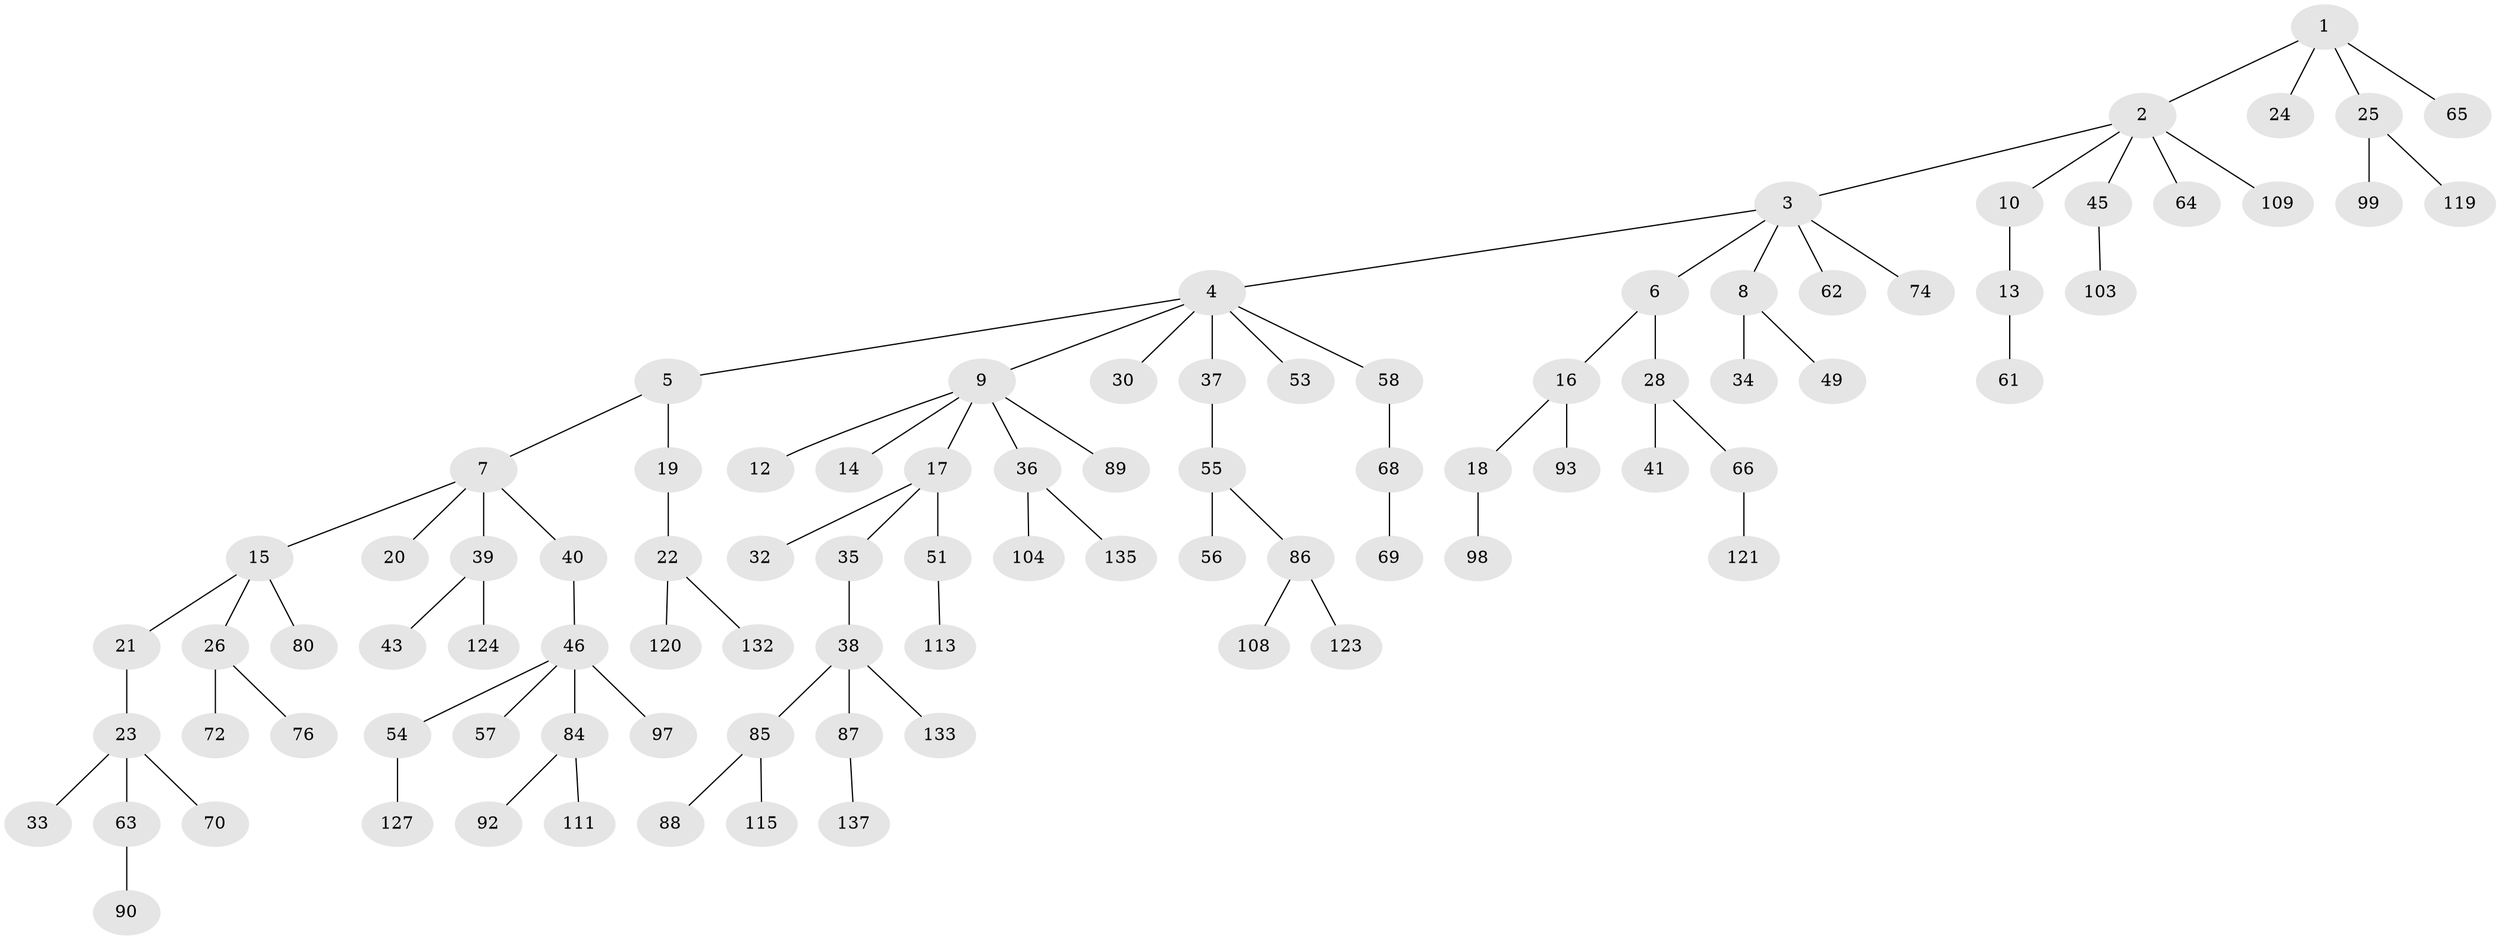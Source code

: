 // original degree distribution, {4: 0.09352517985611511, 5: 0.014388489208633094, 6: 0.02877697841726619, 3: 0.1223021582733813, 2: 0.2589928057553957, 1: 0.48201438848920863}
// Generated by graph-tools (version 1.1) at 2025/11/02/27/25 16:11:25]
// undirected, 90 vertices, 89 edges
graph export_dot {
graph [start="1"]
  node [color=gray90,style=filled];
  1 [super="+50"];
  2 [super="+47"];
  3;
  4 [super="+27"];
  5 [super="+110"];
  6 [super="+105"];
  7 [super="+79"];
  8 [super="+126"];
  9 [super="+11"];
  10 [super="+67"];
  12 [super="+60"];
  13;
  14;
  15 [super="+29"];
  16 [super="+131"];
  17 [super="+95"];
  18;
  19;
  20;
  21 [super="+136"];
  22 [super="+42"];
  23 [super="+31"];
  24;
  25;
  26 [super="+44"];
  28;
  30;
  32 [super="+82"];
  33;
  34 [super="+96"];
  35 [super="+117"];
  36 [super="+52"];
  37;
  38 [super="+77"];
  39 [super="+48"];
  40;
  41 [super="+91"];
  43;
  45 [super="+73"];
  46 [super="+102"];
  49;
  51 [super="+81"];
  53;
  54 [super="+59"];
  55 [super="+118"];
  56;
  57 [super="+134"];
  58 [super="+75"];
  61 [super="+114"];
  62;
  63 [super="+100"];
  64 [super="+71"];
  65;
  66 [super="+101"];
  68 [super="+128"];
  69 [super="+106"];
  70 [super="+130"];
  72;
  74 [super="+78"];
  76;
  80 [super="+83"];
  84 [super="+112"];
  85;
  86 [super="+94"];
  87 [super="+122"];
  88 [super="+129"];
  89;
  90 [super="+139"];
  92;
  93 [super="+107"];
  97;
  98 [super="+125"];
  99;
  103;
  104;
  108;
  109;
  111;
  113;
  115 [super="+116"];
  119;
  120;
  121;
  123 [super="+138"];
  124;
  127;
  132;
  133;
  135;
  137;
  1 -- 2;
  1 -- 24;
  1 -- 25;
  1 -- 65;
  2 -- 3;
  2 -- 10;
  2 -- 45;
  2 -- 64;
  2 -- 109;
  3 -- 4;
  3 -- 6;
  3 -- 8;
  3 -- 62;
  3 -- 74;
  4 -- 5;
  4 -- 9;
  4 -- 30;
  4 -- 58;
  4 -- 37;
  4 -- 53;
  5 -- 7;
  5 -- 19;
  6 -- 16;
  6 -- 28;
  7 -- 15;
  7 -- 20;
  7 -- 39;
  7 -- 40;
  8 -- 34;
  8 -- 49;
  9 -- 12;
  9 -- 89;
  9 -- 36;
  9 -- 17;
  9 -- 14;
  10 -- 13;
  13 -- 61;
  15 -- 21;
  15 -- 26;
  15 -- 80;
  16 -- 18;
  16 -- 93;
  17 -- 32;
  17 -- 35;
  17 -- 51;
  18 -- 98;
  19 -- 22;
  21 -- 23;
  22 -- 120;
  22 -- 132;
  23 -- 63;
  23 -- 70;
  23 -- 33;
  25 -- 99;
  25 -- 119;
  26 -- 72;
  26 -- 76;
  28 -- 41;
  28 -- 66;
  35 -- 38;
  36 -- 104;
  36 -- 135;
  37 -- 55;
  38 -- 87;
  38 -- 85;
  38 -- 133;
  39 -- 43;
  39 -- 124;
  40 -- 46;
  45 -- 103;
  46 -- 54;
  46 -- 57;
  46 -- 84;
  46 -- 97;
  51 -- 113;
  54 -- 127;
  55 -- 56;
  55 -- 86;
  58 -- 68;
  63 -- 90;
  66 -- 121;
  68 -- 69;
  84 -- 92;
  84 -- 111;
  85 -- 88;
  85 -- 115;
  86 -- 123;
  86 -- 108;
  87 -- 137;
}
